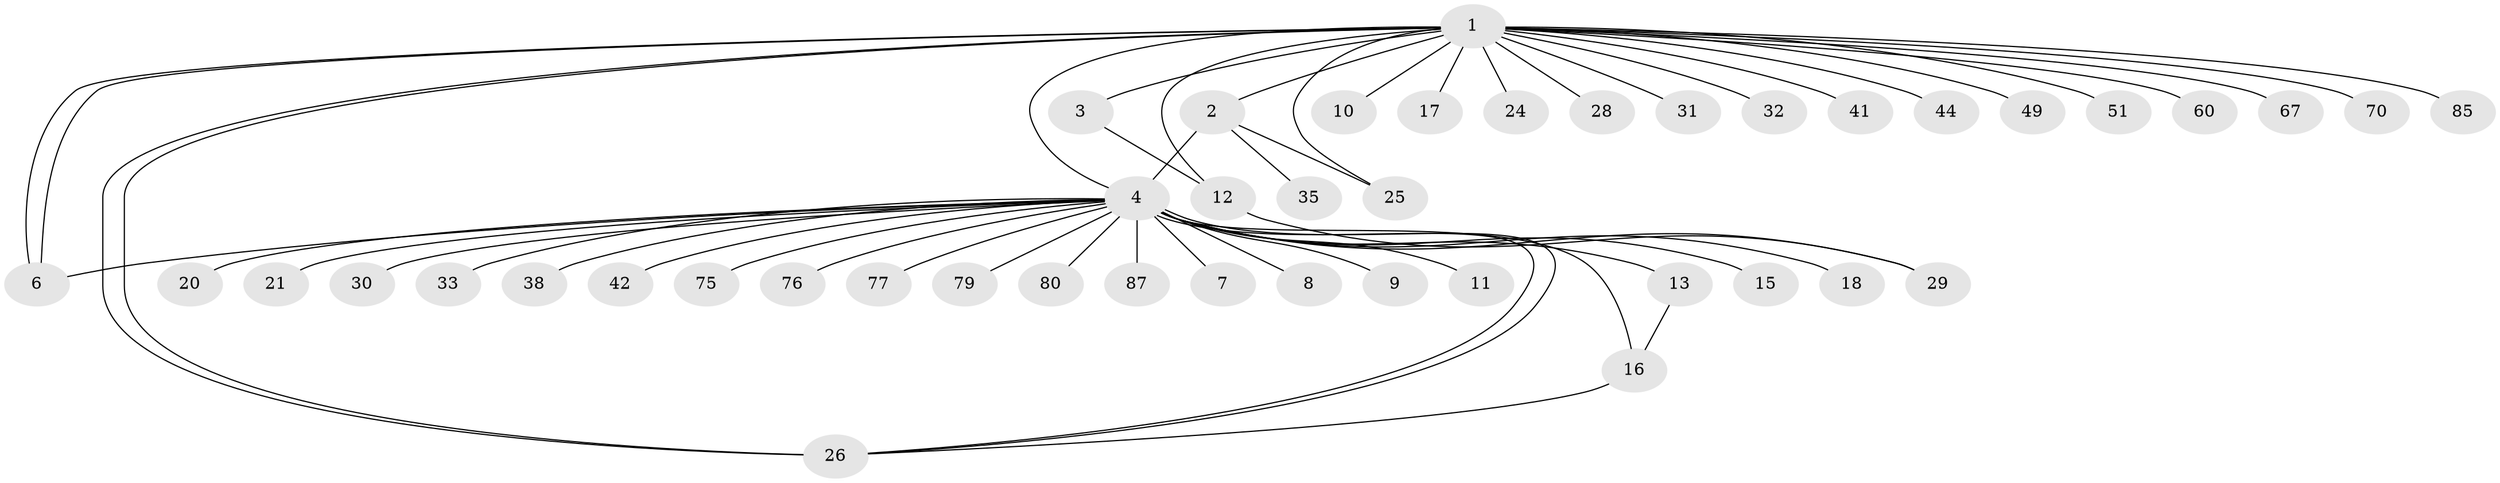 // original degree distribution, {25: 0.011363636363636364, 5: 0.011363636363636364, 2: 0.25, 31: 0.011363636363636364, 1: 0.5227272727272727, 3: 0.13636363636363635, 4: 0.03409090909090909, 7: 0.011363636363636364, 6: 0.011363636363636364}
// Generated by graph-tools (version 1.1) at 2025/14/03/09/25 04:14:34]
// undirected, 44 vertices, 54 edges
graph export_dot {
graph [start="1"]
  node [color=gray90,style=filled];
  1 [super="+5"];
  2 [super="+78"];
  3;
  4;
  6 [super="+74"];
  7;
  8;
  9;
  10;
  11 [super="+69+19"];
  12 [super="+64+58+46+36+37"];
  13 [super="+14+22"];
  15 [super="+45"];
  16 [super="+39+27"];
  17 [super="+43"];
  18;
  20 [super="+59+62"];
  21;
  24;
  25 [super="+34"];
  26 [super="+65"];
  28;
  29 [super="+52+53"];
  30;
  31;
  32;
  33 [super="+73+82"];
  35;
  38;
  41;
  42 [super="+50"];
  44;
  49 [super="+84"];
  51;
  60;
  67;
  70;
  75;
  76;
  77;
  79;
  80;
  85;
  87;
  1 -- 2;
  1 -- 3;
  1 -- 4;
  1 -- 6;
  1 -- 6;
  1 -- 10;
  1 -- 17;
  1 -- 24;
  1 -- 25;
  1 -- 26 [weight=2];
  1 -- 26;
  1 -- 28;
  1 -- 31;
  1 -- 32;
  1 -- 41;
  1 -- 44;
  1 -- 49;
  1 -- 51;
  1 -- 60;
  1 -- 67;
  1 -- 70;
  1 -- 85;
  1 -- 12;
  2 -- 4;
  2 -- 35;
  2 -- 25;
  3 -- 12;
  4 -- 7;
  4 -- 8;
  4 -- 9;
  4 -- 11 [weight=2];
  4 -- 13 [weight=4];
  4 -- 15;
  4 -- 18;
  4 -- 20;
  4 -- 21;
  4 -- 26;
  4 -- 26;
  4 -- 29 [weight=2];
  4 -- 30;
  4 -- 33;
  4 -- 38;
  4 -- 42;
  4 -- 75;
  4 -- 76;
  4 -- 77;
  4 -- 79;
  4 -- 80;
  4 -- 87;
  4 -- 16;
  4 -- 6;
  12 -- 29;
  13 -- 16;
  16 -- 26;
}
